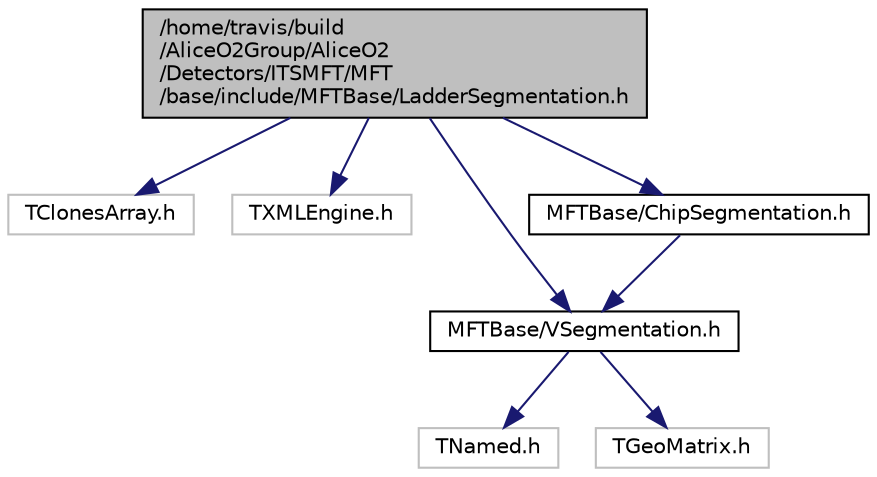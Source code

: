 digraph "/home/travis/build/AliceO2Group/AliceO2/Detectors/ITSMFT/MFT/base/include/MFTBase/LadderSegmentation.h"
{
 // INTERACTIVE_SVG=YES
  bgcolor="transparent";
  edge [fontname="Helvetica",fontsize="10",labelfontname="Helvetica",labelfontsize="10"];
  node [fontname="Helvetica",fontsize="10",shape=record];
  Node1 [label="/home/travis/build\l/AliceO2Group/AliceO2\l/Detectors/ITSMFT/MFT\l/base/include/MFTBase/LadderSegmentation.h",height=0.2,width=0.4,color="black", fillcolor="grey75", style="filled" fontcolor="black"];
  Node1 -> Node2 [color="midnightblue",fontsize="10",style="solid",fontname="Helvetica"];
  Node2 [label="TClonesArray.h",height=0.2,width=0.4,color="grey75"];
  Node1 -> Node3 [color="midnightblue",fontsize="10",style="solid",fontname="Helvetica"];
  Node3 [label="TXMLEngine.h",height=0.2,width=0.4,color="grey75"];
  Node1 -> Node4 [color="midnightblue",fontsize="10",style="solid",fontname="Helvetica"];
  Node4 [label="MFTBase/VSegmentation.h",height=0.2,width=0.4,color="black",URL="$d3/de7/VSegmentation_8h.html",tooltip="Abstract base class for MFT Segmentation description. "];
  Node4 -> Node5 [color="midnightblue",fontsize="10",style="solid",fontname="Helvetica"];
  Node5 [label="TNamed.h",height=0.2,width=0.4,color="grey75"];
  Node4 -> Node6 [color="midnightblue",fontsize="10",style="solid",fontname="Helvetica"];
  Node6 [label="TGeoMatrix.h",height=0.2,width=0.4,color="grey75"];
  Node1 -> Node7 [color="midnightblue",fontsize="10",style="solid",fontname="Helvetica"];
  Node7 [label="MFTBase/ChipSegmentation.h",height=0.2,width=0.4,color="black",URL="$d3/dbd/ChipSegmentation_8h.html",tooltip="Chip (sensor) segmentation description. "];
  Node7 -> Node4 [color="midnightblue",fontsize="10",style="solid",fontname="Helvetica"];
}
